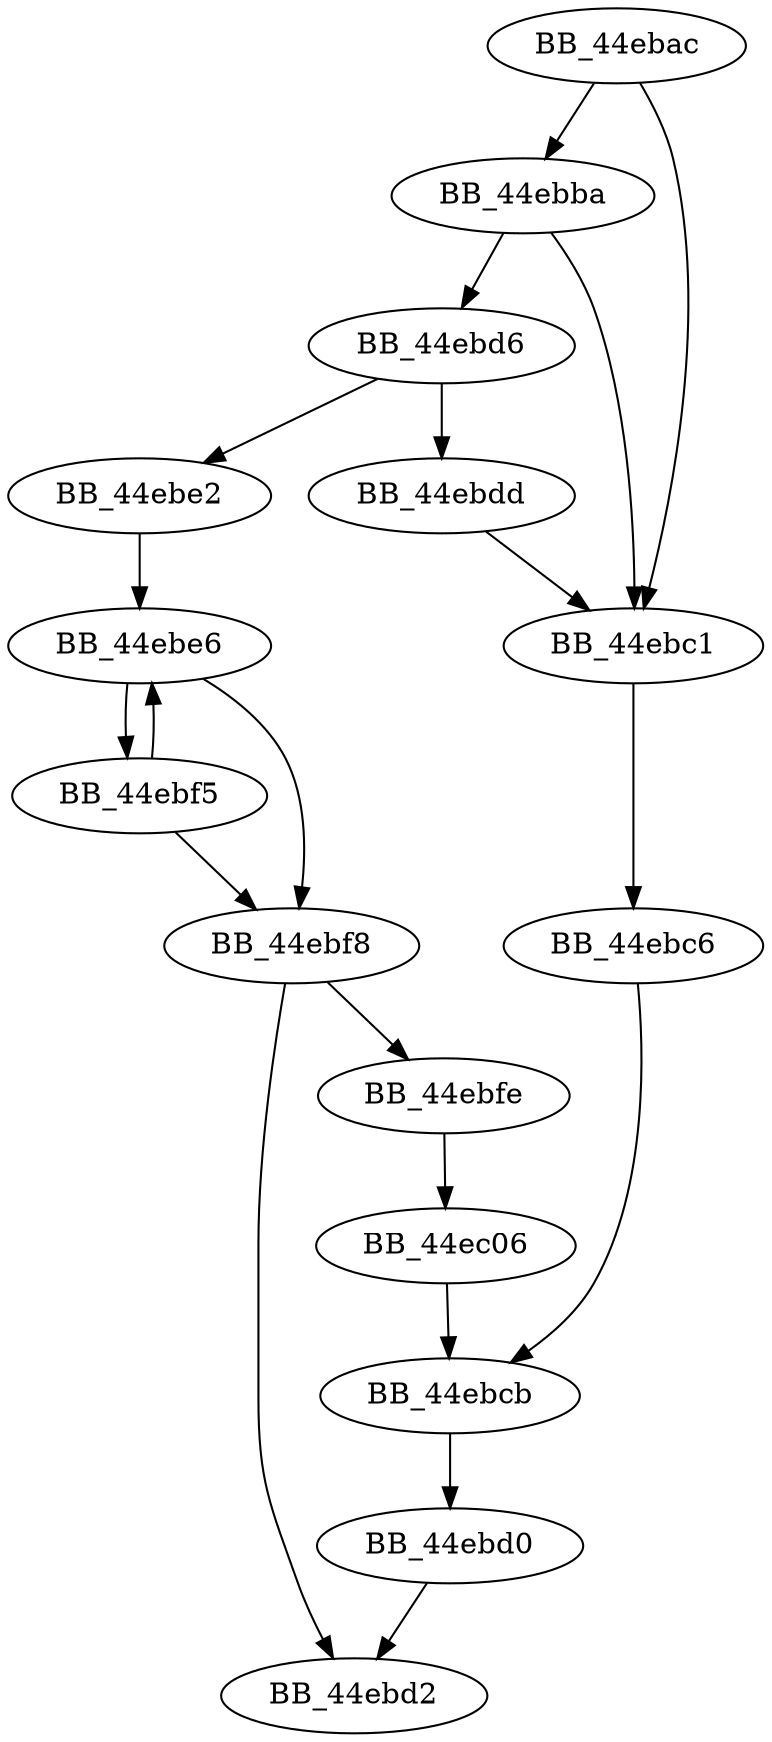 DiGraph sub_44EBAC{
BB_44ebac->BB_44ebba
BB_44ebac->BB_44ebc1
BB_44ebba->BB_44ebc1
BB_44ebba->BB_44ebd6
BB_44ebc1->BB_44ebc6
BB_44ebc6->BB_44ebcb
BB_44ebcb->BB_44ebd0
BB_44ebd0->BB_44ebd2
BB_44ebd6->BB_44ebdd
BB_44ebd6->BB_44ebe2
BB_44ebdd->BB_44ebc1
BB_44ebe2->BB_44ebe6
BB_44ebe6->BB_44ebf5
BB_44ebe6->BB_44ebf8
BB_44ebf5->BB_44ebe6
BB_44ebf5->BB_44ebf8
BB_44ebf8->BB_44ebd2
BB_44ebf8->BB_44ebfe
BB_44ebfe->BB_44ec06
BB_44ec06->BB_44ebcb
}
